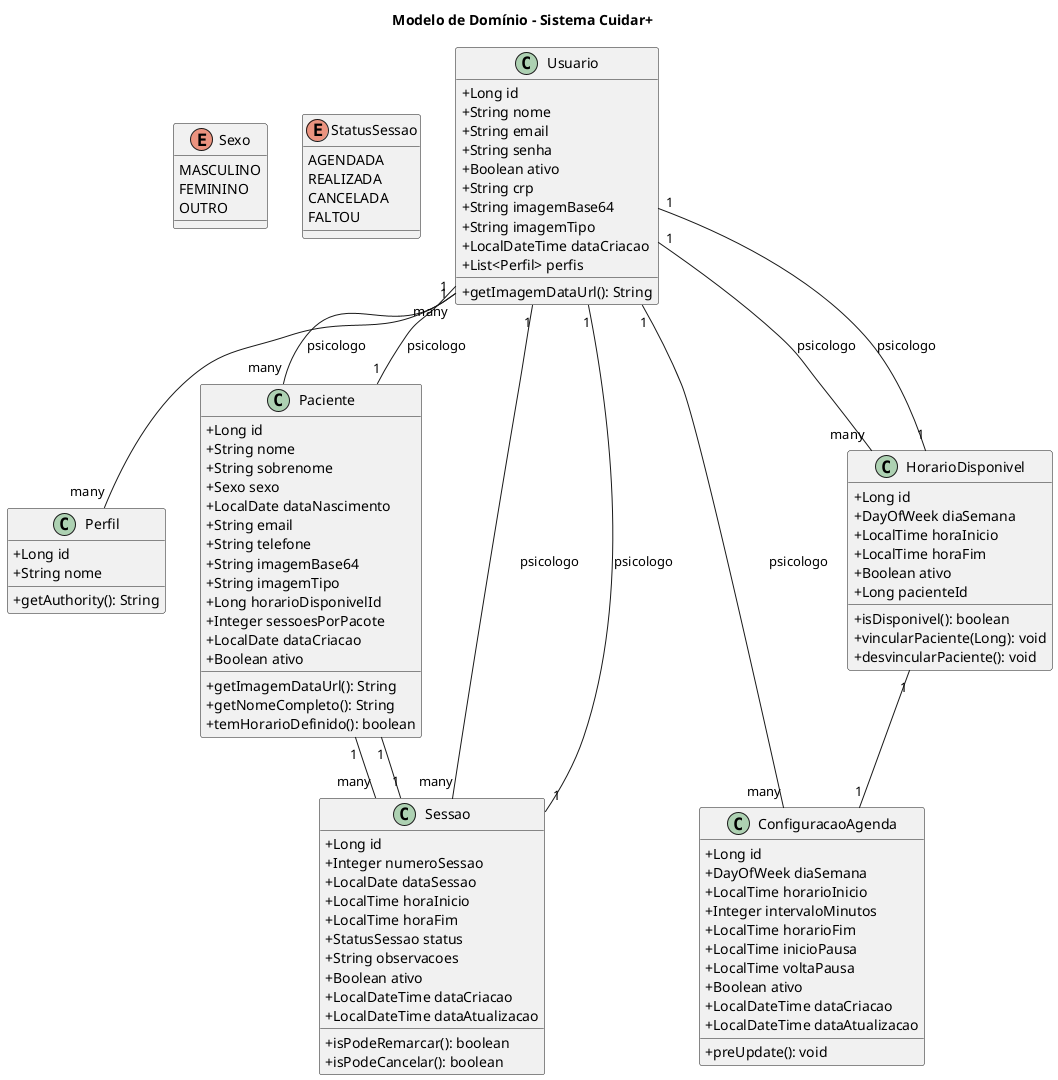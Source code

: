 @startuml
title Modelo de Domínio - Sistema Cuidar+

skinparam classAttributeIconSize 0

' ENUMS
enum Sexo {
  MASCULINO
  FEMININO
  OUTRO
}

enum StatusSessao {
  AGENDADA
  REALIZADA
  CANCELADA
  FALTOU
}

' CLASSES

class Usuario {
  +Long id
  +String nome
  +String email
  +String senha
  +Boolean ativo
  +String crp
  +String imagemBase64
  +String imagemTipo
  +LocalDateTime dataCriacao
  +List<Perfil> perfis
  +getImagemDataUrl(): String
}

class Perfil {
  +Long id
  +String nome
  +getAuthority(): String
}

class Paciente {
  +Long id
  +String nome
  +String sobrenome
  +Sexo sexo
  +LocalDate dataNascimento
  +String email
  +String telefone
  +String imagemBase64
  +String imagemTipo
  +Long horarioDisponivelId
  +Integer sessoesPorPacote
  +LocalDate dataCriacao
  +Boolean ativo
  +getImagemDataUrl(): String
  +getNomeCompleto(): String
  +temHorarioDefinido(): boolean
}

class Sessao {
  +Long id
  +Integer numeroSessao
  +LocalDate dataSessao
  +LocalTime horaInicio
  +LocalTime horaFim
  +StatusSessao status
  +String observacoes
  +Boolean ativo
  +LocalDateTime dataCriacao
  +LocalDateTime dataAtualizacao
  +isPodeRemarcar(): boolean
  +isPodeCancelar(): boolean
}

class HorarioDisponivel {
  +Long id
  +DayOfWeek diaSemana
  +LocalTime horaInicio
  +LocalTime horaFim
  +Boolean ativo
  +Long pacienteId
  +isDisponivel(): boolean
  +vincularPaciente(Long): void
  +desvincularPaciente(): void
}

class ConfiguracaoAgenda {
  +Long id
  +DayOfWeek diaSemana
  +LocalTime horarioInicio
  +Integer intervaloMinutos
  +LocalTime horarioFim
  +LocalTime inicioPausa
  +LocalTime voltaPausa
  +Boolean ativo
  +LocalDateTime dataCriacao
  +LocalDateTime dataAtualizacao
  +preUpdate(): void
}

' RELACIONAMENTOS

Usuario "1" -- "many" Paciente : psicologo
Usuario "1" -- "many" Sessao : psicologo
Usuario "1" -- "many" HorarioDisponivel : psicologo
Usuario "1" -- "many" ConfiguracaoAgenda : psicologo
Usuario "many" -- "many" Perfil

Paciente "1" -- "many" Sessao
Paciente "1" -- "1" Usuario : psicologo

Sessao "1" -- "1" Paciente
Sessao "1" -- "1" Usuario : psicologo

HorarioDisponivel "1" -- "1" ConfiguracaoAgenda
HorarioDisponivel "1" -- "1" Usuario : psicologo

@enduml
